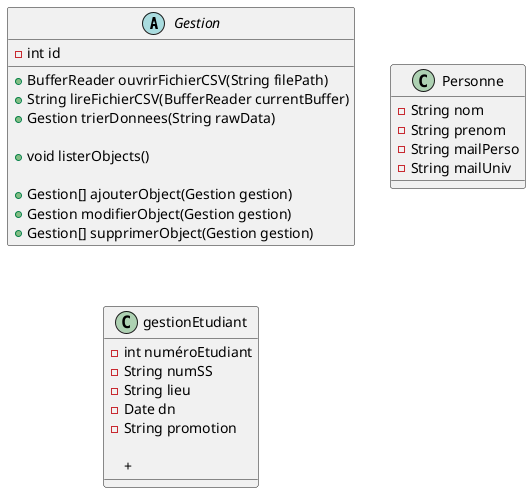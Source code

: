 @startuml

'Abstract classes
abstract Gestion{
    'Attributes
    - int id

    'Methods
    + BufferReader ouvrirFichierCSV(String filePath)
    + String lireFichierCSV(BufferReader currentBuffer)
    + Gestion trierDonnees(String rawData)

    + void listerObjects()

    + Gestion[] ajouterObject(Gestion gestion)
    + Gestion modifierObject(Gestion gestion)
    + Gestion[] supprimerObject(Gestion gestion)
}

'"Global" classes 
class Personne{
    'Attributes
    - String nom
    - String prenom
    - String mailPerso
    - String mailUniv
}

'Classes de gestions
class gestionEtudiant{
    'Attributes
    - int numéroEtudiant
    - String numSS
    - String lieu
    - Date dn
    - String promotion

    'Methods
    + 
}



@enduml
